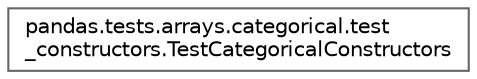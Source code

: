 digraph "Graphical Class Hierarchy"
{
 // LATEX_PDF_SIZE
  bgcolor="transparent";
  edge [fontname=Helvetica,fontsize=10,labelfontname=Helvetica,labelfontsize=10];
  node [fontname=Helvetica,fontsize=10,shape=box,height=0.2,width=0.4];
  rankdir="LR";
  Node0 [id="Node000000",label="pandas.tests.arrays.categorical.test\l_constructors.TestCategoricalConstructors",height=0.2,width=0.4,color="grey40", fillcolor="white", style="filled",URL="$da/da5/classpandas_1_1tests_1_1arrays_1_1categorical_1_1test__constructors_1_1TestCategoricalConstructors.html",tooltip=" "];
}
